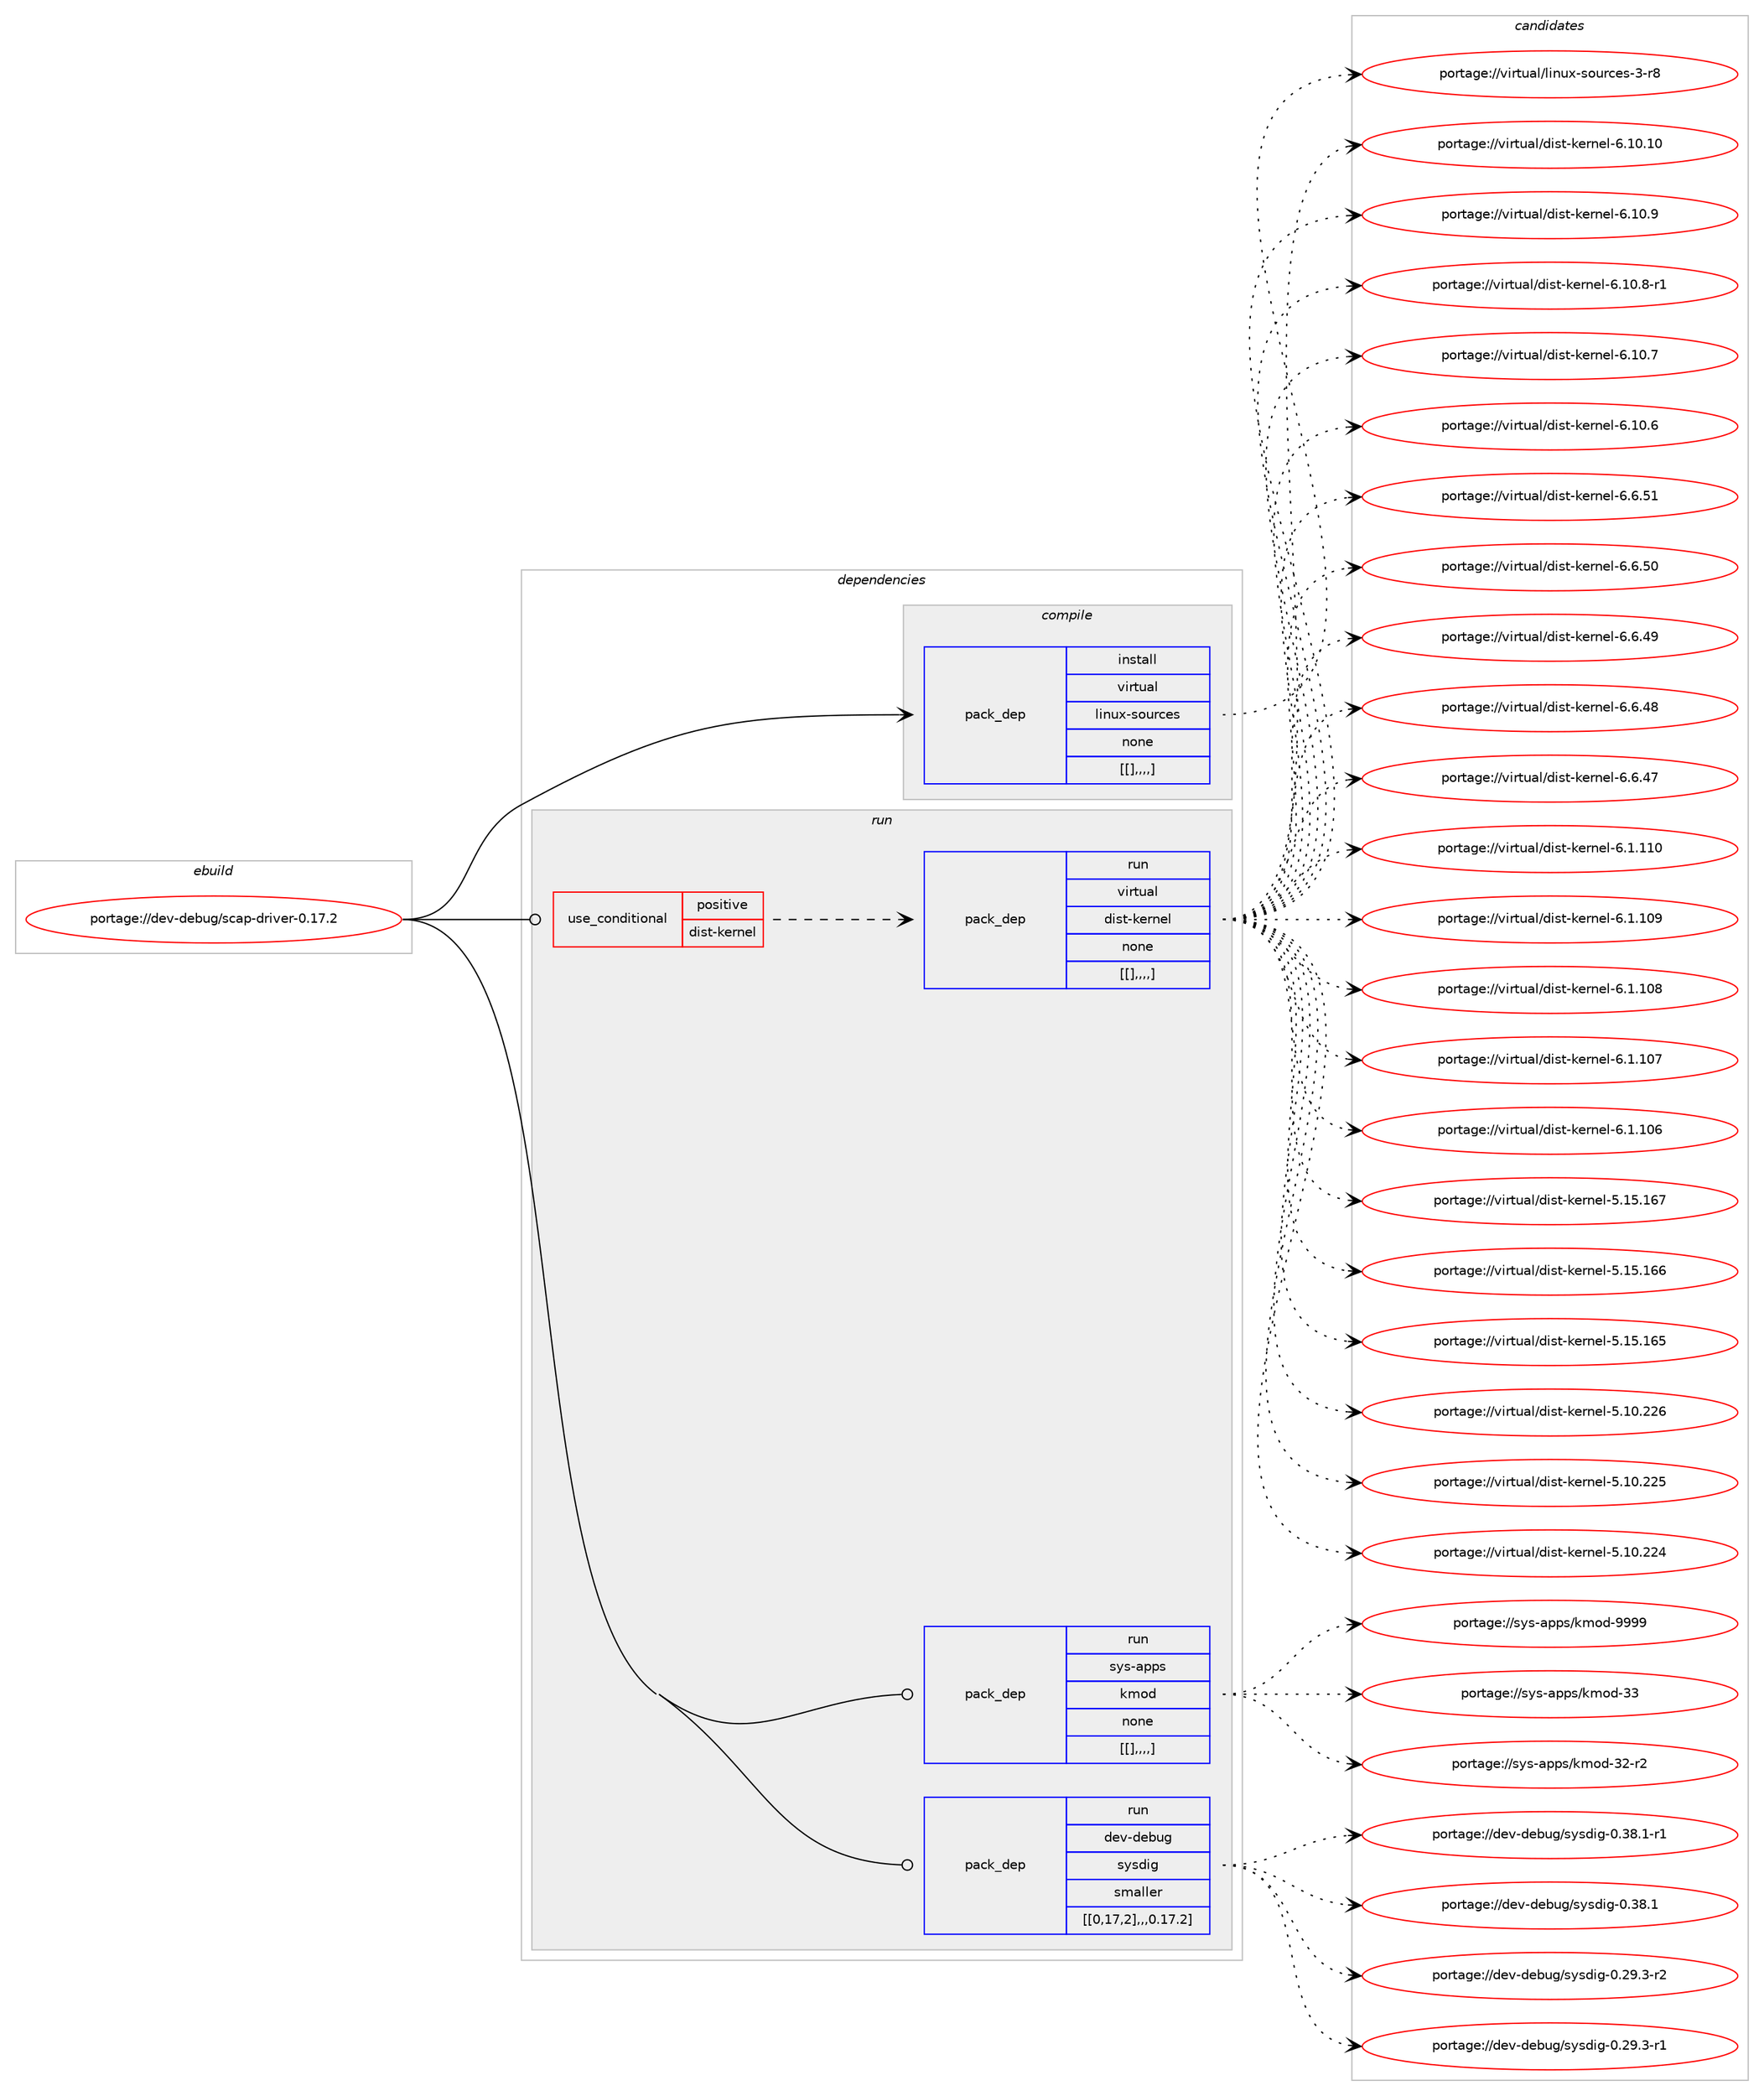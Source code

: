 digraph prolog {

# *************
# Graph options
# *************

newrank=true;
concentrate=true;
compound=true;
graph [rankdir=LR,fontname=Helvetica,fontsize=10,ranksep=1.5];#, ranksep=2.5, nodesep=0.2];
edge  [arrowhead=vee];
node  [fontname=Helvetica,fontsize=10];

# **********
# The ebuild
# **********

subgraph cluster_leftcol {
color=gray;
label=<<i>ebuild</i>>;
id [label="portage://dev-debug/scap-driver-0.17.2", color=red, width=4, href="../dev-debug/scap-driver-0.17.2.svg"];
}

# ****************
# The dependencies
# ****************

subgraph cluster_midcol {
color=gray;
label=<<i>dependencies</i>>;
subgraph cluster_compile {
fillcolor="#eeeeee";
style=filled;
label=<<i>compile</i>>;
subgraph pack52513 {
dependency73105 [label=<<TABLE BORDER="0" CELLBORDER="1" CELLSPACING="0" CELLPADDING="4" WIDTH="220"><TR><TD ROWSPAN="6" CELLPADDING="30">pack_dep</TD></TR><TR><TD WIDTH="110">install</TD></TR><TR><TD>virtual</TD></TR><TR><TD>linux-sources</TD></TR><TR><TD>none</TD></TR><TR><TD>[[],,,,]</TD></TR></TABLE>>, shape=none, color=blue];
}
id:e -> dependency73105:w [weight=20,style="solid",arrowhead="vee"];
}
subgraph cluster_compileandrun {
fillcolor="#eeeeee";
style=filled;
label=<<i>compile and run</i>>;
}
subgraph cluster_run {
fillcolor="#eeeeee";
style=filled;
label=<<i>run</i>>;
subgraph cond19644 {
dependency73106 [label=<<TABLE BORDER="0" CELLBORDER="1" CELLSPACING="0" CELLPADDING="4"><TR><TD ROWSPAN="3" CELLPADDING="10">use_conditional</TD></TR><TR><TD>positive</TD></TR><TR><TD>dist-kernel</TD></TR></TABLE>>, shape=none, color=red];
subgraph pack52514 {
dependency73107 [label=<<TABLE BORDER="0" CELLBORDER="1" CELLSPACING="0" CELLPADDING="4" WIDTH="220"><TR><TD ROWSPAN="6" CELLPADDING="30">pack_dep</TD></TR><TR><TD WIDTH="110">run</TD></TR><TR><TD>virtual</TD></TR><TR><TD>dist-kernel</TD></TR><TR><TD>none</TD></TR><TR><TD>[[],,,,]</TD></TR></TABLE>>, shape=none, color=blue];
}
dependency73106:e -> dependency73107:w [weight=20,style="dashed",arrowhead="vee"];
}
id:e -> dependency73106:w [weight=20,style="solid",arrowhead="odot"];
subgraph pack52515 {
dependency73108 [label=<<TABLE BORDER="0" CELLBORDER="1" CELLSPACING="0" CELLPADDING="4" WIDTH="220"><TR><TD ROWSPAN="6" CELLPADDING="30">pack_dep</TD></TR><TR><TD WIDTH="110">run</TD></TR><TR><TD>sys-apps</TD></TR><TR><TD>kmod</TD></TR><TR><TD>none</TD></TR><TR><TD>[[],,,,]</TD></TR></TABLE>>, shape=none, color=blue];
}
id:e -> dependency73108:w [weight=20,style="solid",arrowhead="odot"];
subgraph pack52516 {
dependency73109 [label=<<TABLE BORDER="0" CELLBORDER="1" CELLSPACING="0" CELLPADDING="4" WIDTH="220"><TR><TD ROWSPAN="6" CELLPADDING="30">pack_dep</TD></TR><TR><TD WIDTH="110">run</TD></TR><TR><TD>dev-debug</TD></TR><TR><TD>sysdig</TD></TR><TR><TD>smaller</TD></TR><TR><TD>[[0,17,2],,,0.17.2]</TD></TR></TABLE>>, shape=none, color=blue];
}
id:e -> dependency73109:w [weight=20,style="solid",arrowhead="odot"];
}
}

# **************
# The candidates
# **************

subgraph cluster_choices {
rank=same;
color=gray;
label=<<i>candidates</i>>;

subgraph choice52513 {
color=black;
nodesep=1;
choice1181051141161179710847108105110117120451151111171149910111545514511456 [label="portage://virtual/linux-sources-3-r8", color=red, width=4,href="../virtual/linux-sources-3-r8.svg"];
dependency73105:e -> choice1181051141161179710847108105110117120451151111171149910111545514511456:w [style=dotted,weight="100"];
}
subgraph choice52514 {
color=black;
nodesep=1;
choice1181051141161179710847100105115116451071011141101011084554464948464948 [label="portage://virtual/dist-kernel-6.10.10", color=red, width=4,href="../virtual/dist-kernel-6.10.10.svg"];
choice11810511411611797108471001051151164510710111411010110845544649484657 [label="portage://virtual/dist-kernel-6.10.9", color=red, width=4,href="../virtual/dist-kernel-6.10.9.svg"];
choice118105114116117971084710010511511645107101114110101108455446494846564511449 [label="portage://virtual/dist-kernel-6.10.8-r1", color=red, width=4,href="../virtual/dist-kernel-6.10.8-r1.svg"];
choice11810511411611797108471001051151164510710111411010110845544649484655 [label="portage://virtual/dist-kernel-6.10.7", color=red, width=4,href="../virtual/dist-kernel-6.10.7.svg"];
choice11810511411611797108471001051151164510710111411010110845544649484654 [label="portage://virtual/dist-kernel-6.10.6", color=red, width=4,href="../virtual/dist-kernel-6.10.6.svg"];
choice11810511411611797108471001051151164510710111411010110845544654465349 [label="portage://virtual/dist-kernel-6.6.51", color=red, width=4,href="../virtual/dist-kernel-6.6.51.svg"];
choice11810511411611797108471001051151164510710111411010110845544654465348 [label="portage://virtual/dist-kernel-6.6.50", color=red, width=4,href="../virtual/dist-kernel-6.6.50.svg"];
choice11810511411611797108471001051151164510710111411010110845544654465257 [label="portage://virtual/dist-kernel-6.6.49", color=red, width=4,href="../virtual/dist-kernel-6.6.49.svg"];
choice11810511411611797108471001051151164510710111411010110845544654465256 [label="portage://virtual/dist-kernel-6.6.48", color=red, width=4,href="../virtual/dist-kernel-6.6.48.svg"];
choice11810511411611797108471001051151164510710111411010110845544654465255 [label="portage://virtual/dist-kernel-6.6.47", color=red, width=4,href="../virtual/dist-kernel-6.6.47.svg"];
choice1181051141161179710847100105115116451071011141101011084554464946494948 [label="portage://virtual/dist-kernel-6.1.110", color=red, width=4,href="../virtual/dist-kernel-6.1.110.svg"];
choice1181051141161179710847100105115116451071011141101011084554464946494857 [label="portage://virtual/dist-kernel-6.1.109", color=red, width=4,href="../virtual/dist-kernel-6.1.109.svg"];
choice1181051141161179710847100105115116451071011141101011084554464946494856 [label="portage://virtual/dist-kernel-6.1.108", color=red, width=4,href="../virtual/dist-kernel-6.1.108.svg"];
choice1181051141161179710847100105115116451071011141101011084554464946494855 [label="portage://virtual/dist-kernel-6.1.107", color=red, width=4,href="../virtual/dist-kernel-6.1.107.svg"];
choice1181051141161179710847100105115116451071011141101011084554464946494854 [label="portage://virtual/dist-kernel-6.1.106", color=red, width=4,href="../virtual/dist-kernel-6.1.106.svg"];
choice118105114116117971084710010511511645107101114110101108455346495346495455 [label="portage://virtual/dist-kernel-5.15.167", color=red, width=4,href="../virtual/dist-kernel-5.15.167.svg"];
choice118105114116117971084710010511511645107101114110101108455346495346495454 [label="portage://virtual/dist-kernel-5.15.166", color=red, width=4,href="../virtual/dist-kernel-5.15.166.svg"];
choice118105114116117971084710010511511645107101114110101108455346495346495453 [label="portage://virtual/dist-kernel-5.15.165", color=red, width=4,href="../virtual/dist-kernel-5.15.165.svg"];
choice118105114116117971084710010511511645107101114110101108455346494846505054 [label="portage://virtual/dist-kernel-5.10.226", color=red, width=4,href="../virtual/dist-kernel-5.10.226.svg"];
choice118105114116117971084710010511511645107101114110101108455346494846505053 [label="portage://virtual/dist-kernel-5.10.225", color=red, width=4,href="../virtual/dist-kernel-5.10.225.svg"];
choice118105114116117971084710010511511645107101114110101108455346494846505052 [label="portage://virtual/dist-kernel-5.10.224", color=red, width=4,href="../virtual/dist-kernel-5.10.224.svg"];
dependency73107:e -> choice1181051141161179710847100105115116451071011141101011084554464948464948:w [style=dotted,weight="100"];
dependency73107:e -> choice11810511411611797108471001051151164510710111411010110845544649484657:w [style=dotted,weight="100"];
dependency73107:e -> choice118105114116117971084710010511511645107101114110101108455446494846564511449:w [style=dotted,weight="100"];
dependency73107:e -> choice11810511411611797108471001051151164510710111411010110845544649484655:w [style=dotted,weight="100"];
dependency73107:e -> choice11810511411611797108471001051151164510710111411010110845544649484654:w [style=dotted,weight="100"];
dependency73107:e -> choice11810511411611797108471001051151164510710111411010110845544654465349:w [style=dotted,weight="100"];
dependency73107:e -> choice11810511411611797108471001051151164510710111411010110845544654465348:w [style=dotted,weight="100"];
dependency73107:e -> choice11810511411611797108471001051151164510710111411010110845544654465257:w [style=dotted,weight="100"];
dependency73107:e -> choice11810511411611797108471001051151164510710111411010110845544654465256:w [style=dotted,weight="100"];
dependency73107:e -> choice11810511411611797108471001051151164510710111411010110845544654465255:w [style=dotted,weight="100"];
dependency73107:e -> choice1181051141161179710847100105115116451071011141101011084554464946494948:w [style=dotted,weight="100"];
dependency73107:e -> choice1181051141161179710847100105115116451071011141101011084554464946494857:w [style=dotted,weight="100"];
dependency73107:e -> choice1181051141161179710847100105115116451071011141101011084554464946494856:w [style=dotted,weight="100"];
dependency73107:e -> choice1181051141161179710847100105115116451071011141101011084554464946494855:w [style=dotted,weight="100"];
dependency73107:e -> choice1181051141161179710847100105115116451071011141101011084554464946494854:w [style=dotted,weight="100"];
dependency73107:e -> choice118105114116117971084710010511511645107101114110101108455346495346495455:w [style=dotted,weight="100"];
dependency73107:e -> choice118105114116117971084710010511511645107101114110101108455346495346495454:w [style=dotted,weight="100"];
dependency73107:e -> choice118105114116117971084710010511511645107101114110101108455346495346495453:w [style=dotted,weight="100"];
dependency73107:e -> choice118105114116117971084710010511511645107101114110101108455346494846505054:w [style=dotted,weight="100"];
dependency73107:e -> choice118105114116117971084710010511511645107101114110101108455346494846505053:w [style=dotted,weight="100"];
dependency73107:e -> choice118105114116117971084710010511511645107101114110101108455346494846505052:w [style=dotted,weight="100"];
}
subgraph choice52515 {
color=black;
nodesep=1;
choice1151211154597112112115471071091111004557575757 [label="portage://sys-apps/kmod-9999", color=red, width=4,href="../sys-apps/kmod-9999.svg"];
choice115121115459711211211547107109111100455151 [label="portage://sys-apps/kmod-33", color=red, width=4,href="../sys-apps/kmod-33.svg"];
choice1151211154597112112115471071091111004551504511450 [label="portage://sys-apps/kmod-32-r2", color=red, width=4,href="../sys-apps/kmod-32-r2.svg"];
dependency73108:e -> choice1151211154597112112115471071091111004557575757:w [style=dotted,weight="100"];
dependency73108:e -> choice115121115459711211211547107109111100455151:w [style=dotted,weight="100"];
dependency73108:e -> choice1151211154597112112115471071091111004551504511450:w [style=dotted,weight="100"];
}
subgraph choice52516 {
color=black;
nodesep=1;
choice100101118451001019811710347115121115100105103454846515646494511449 [label="portage://dev-debug/sysdig-0.38.1-r1", color=red, width=4,href="../dev-debug/sysdig-0.38.1-r1.svg"];
choice10010111845100101981171034711512111510010510345484651564649 [label="portage://dev-debug/sysdig-0.38.1", color=red, width=4,href="../dev-debug/sysdig-0.38.1.svg"];
choice100101118451001019811710347115121115100105103454846505746514511450 [label="portage://dev-debug/sysdig-0.29.3-r2", color=red, width=4,href="../dev-debug/sysdig-0.29.3-r2.svg"];
choice100101118451001019811710347115121115100105103454846505746514511449 [label="portage://dev-debug/sysdig-0.29.3-r1", color=red, width=4,href="../dev-debug/sysdig-0.29.3-r1.svg"];
dependency73109:e -> choice100101118451001019811710347115121115100105103454846515646494511449:w [style=dotted,weight="100"];
dependency73109:e -> choice10010111845100101981171034711512111510010510345484651564649:w [style=dotted,weight="100"];
dependency73109:e -> choice100101118451001019811710347115121115100105103454846505746514511450:w [style=dotted,weight="100"];
dependency73109:e -> choice100101118451001019811710347115121115100105103454846505746514511449:w [style=dotted,weight="100"];
}
}

}
